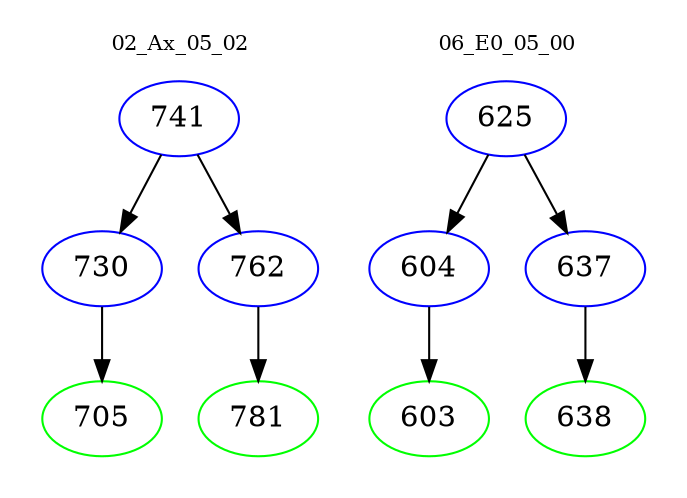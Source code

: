 digraph{
subgraph cluster_0 {
color = white
label = "02_Ax_05_02";
fontsize=10;
T0_741 [label="741", color="blue"]
T0_741 -> T0_730 [color="black"]
T0_730 [label="730", color="blue"]
T0_730 -> T0_705 [color="black"]
T0_705 [label="705", color="green"]
T0_741 -> T0_762 [color="black"]
T0_762 [label="762", color="blue"]
T0_762 -> T0_781 [color="black"]
T0_781 [label="781", color="green"]
}
subgraph cluster_1 {
color = white
label = "06_E0_05_00";
fontsize=10;
T1_625 [label="625", color="blue"]
T1_625 -> T1_604 [color="black"]
T1_604 [label="604", color="blue"]
T1_604 -> T1_603 [color="black"]
T1_603 [label="603", color="green"]
T1_625 -> T1_637 [color="black"]
T1_637 [label="637", color="blue"]
T1_637 -> T1_638 [color="black"]
T1_638 [label="638", color="green"]
}
}

